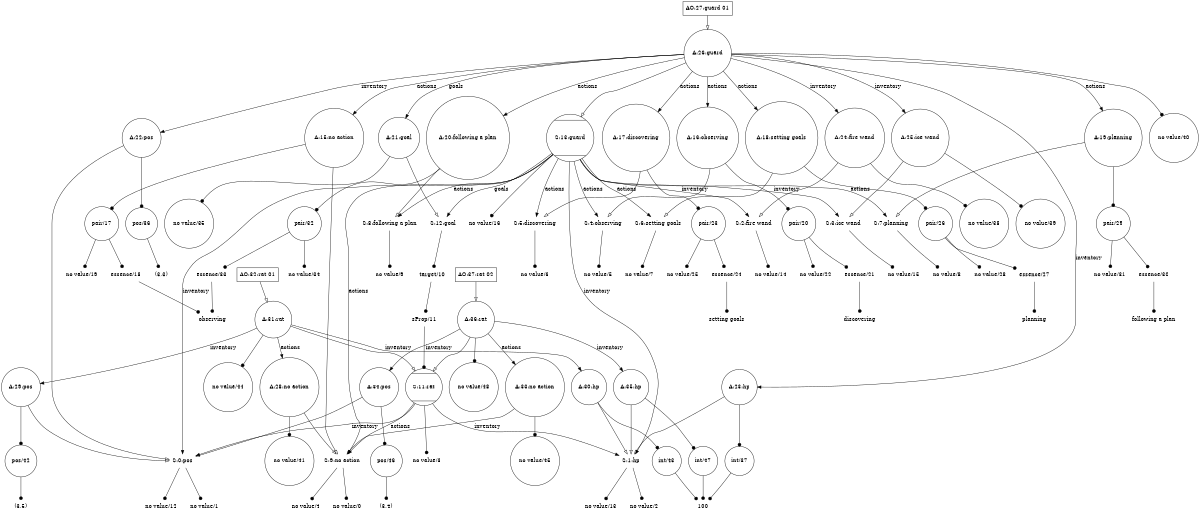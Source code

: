 digraph finite_state_machine {
graph [ dpi = 600 ];
size="8,5";
node [shape=Mcircle];
node [shape=plaintext];
"S:9:no action" -> "no value/0" [arrowhead=dot];
node [shape=Mcircle];
node [shape=plaintext];
"S:0:pos" -> "no value/1" [arrowhead=dot];
node [shape=Mcircle];
node [shape=plaintext];
"S:1:hp" -> "no value/2" [arrowhead=dot];
node [shape=Mcircle];

"S:11:rat" -> "S:9:no action" [label="actions"];
"S:11:rat" -> "S:0:pos" [label="inventory"];
"S:11:rat" -> "S:1:hp" [label="inventory"];

node [shape=plaintext];

"S:11:rat" -> "no value/3" [arrowhead=dot];


node [shape=Mcircle];
node [shape=plaintext];
"S:9:no action" -> "no value/4" [arrowhead=dot];
node [shape=Mcircle];
node [shape=plaintext];
"S:4:observing" -> "no value/5" [arrowhead=dot];
node [shape=Mcircle];
node [shape=plaintext];
"S:5:discovering" -> "no value/6" [arrowhead=dot];
node [shape=Mcircle];
node [shape=plaintext];
"S:6:setting goals" -> "no value/7" [arrowhead=dot];
node [shape=Mcircle];
node [shape=plaintext];
"S:7:planning" -> "no value/8" [arrowhead=dot];
node [shape=Mcircle];
node [shape=plaintext];
"S:8:following a plan" -> "no value/9" [arrowhead=dot];
node [shape=Mcircle];
node [shape=plaintext];
"S:12:goal" -> "target/10" [arrowhead=dot];
"target/10" -> "sProp/11" [arrowhead=dot];
"sProp/11" -> "S:11:rat" [arrowhead=dot];
node [shape=Mcircle];
node [shape=plaintext];
"S:0:pos" -> "no value/12" [arrowhead=dot];
node [shape=Mcircle];
node [shape=plaintext];
"S:1:hp" -> "no value/13" [arrowhead=dot];
node [shape=Mcircle];
node [shape=plaintext];
"S:2:fire wand" -> "no value/14" [arrowhead=dot];
node [shape=Mcircle];
node [shape=plaintext];
"S:3:ice wand" -> "no value/15" [arrowhead=dot];
node [shape=Mcircle];

"S:13:guard" -> "S:9:no action" [label="actions"];
"S:13:guard" -> "S:4:observing" [label="actions"];
"S:13:guard" -> "S:5:discovering" [label="actions"];
"S:13:guard" -> "S:6:setting goals" [label="actions"];
"S:13:guard" -> "S:7:planning" [label="actions"];
"S:13:guard" -> "S:8:following a plan" [label="actions"];
"S:13:guard" -> "S:12:goal" [label="goals"];
"S:13:guard" -> "S:0:pos" [label="inventory"];
"S:13:guard" -> "S:1:hp" [label="inventory"];
"S:13:guard" -> "S:2:fire wand" [label="inventory"];
"S:13:guard" -> "S:3:ice wand" [label="inventory"];

node [shape=plaintext];

"S:13:guard" -> "no value/16" [arrowhead=dot];


node [shape=Mcircle];

node [shape=circle];

"A:15:no action" -> "S:9:no action" [arrowhead=onormal];

"A:15:no action" -> "pair/17" [arrowhead=dot];

node [shape=plaintext];

"pair/17" -> "essence/18" [arrowhead=dot];
"pair/17" -> "no value/19" [arrowhead=dot];
"essence/18" -> "observing" [arrowhead=dot];

node [shape=circle];

"A:16:observing" -> "S:4:observing" [arrowhead=onormal];

"A:16:observing" -> "pair/20" [arrowhead=dot];

node [shape=plaintext];

"pair/20" -> "essence/21" [arrowhead=dot];
"pair/20" -> "no value/22" [arrowhead=dot];
"essence/21" -> "discovering" [arrowhead=dot];

node [shape=circle];

"A:17:discovering" -> "S:5:discovering" [arrowhead=onormal];

"A:17:discovering" -> "pair/23" [arrowhead=dot];

node [shape=plaintext];

"pair/23" -> "essence/24" [arrowhead=dot];
"pair/23" -> "no value/25" [arrowhead=dot];
"essence/24" -> "setting goals" [arrowhead=dot];

node [shape=circle];

"A:18:setting goals" -> "S:6:setting goals" [arrowhead=onormal];

"A:18:setting goals" -> "pair/26" [arrowhead=dot];

node [shape=plaintext];

"pair/26" -> "essence/27" [arrowhead=dot];
"pair/26" -> "no value/28" [arrowhead=dot];
"essence/27" -> "planning" [arrowhead=dot];

node [shape=circle];

"A:19:planning" -> "S:7:planning" [arrowhead=onormal];

"A:19:planning" -> "pair/29" [arrowhead=dot];

node [shape=plaintext];

"pair/29" -> "essence/30" [arrowhead=dot];
"pair/29" -> "no value/31" [arrowhead=dot];
"essence/30" -> "following a plan" [arrowhead=dot];

node [shape=circle];

"A:20:following a plan" -> "S:8:following a plan" [arrowhead=onormal];

"A:20:following a plan" -> "pair/32" [arrowhead=dot];

node [shape=plaintext];

"pair/32" -> "essence/33" [arrowhead=dot];
"pair/32" -> "no value/34" [arrowhead=dot];
"essence/33" -> "observing" [arrowhead=dot];

node [shape=circle];

"A:21:goal" -> "S:12:goal" [arrowhead=onormal];

"A:21:goal" -> "no value/35" [arrowhead=dot];

node [shape=plaintext];


node [shape=circle];

"A:22:pos" -> "S:0:pos" [arrowhead=onormal];

"A:22:pos" -> "pos/36" [arrowhead=dot];

node [shape=plaintext];

"pos/36" -> "(3,3)" [arrowhead=dot];

node [shape=circle];

"A:23:hp" -> "S:1:hp" [arrowhead=onormal];

"A:23:hp" -> "int/37" [arrowhead=dot];

node [shape=plaintext];

"int/37" -> "100" [arrowhead=dot];

node [shape=circle];

"A:24:fire wand" -> "S:2:fire wand" [arrowhead=onormal];

"A:24:fire wand" -> "no value/38" [arrowhead=dot];

node [shape=plaintext];


node [shape=circle];

"A:25:ice wand" -> "S:3:ice wand" [arrowhead=onormal];

"A:25:ice wand" -> "no value/39" [arrowhead=dot];

node [shape=plaintext];


node [shape=circle];

"A:26:guard" -> "S:13:guard" [arrowhead=onormal];
"A:26:guard" -> "A:15:no action" [label="actions"];
"A:26:guard" -> "A:16:observing" [label="actions"];
"A:26:guard" -> "A:17:discovering" [label="actions"];
"A:26:guard" -> "A:18:setting goals" [label="actions"];
"A:26:guard" -> "A:19:planning" [label="actions"];
"A:26:guard" -> "A:20:following a plan" [label="actions"];
"A:26:guard" -> "A:21:goal" [label="goals"];
"A:26:guard" -> "A:22:pos" [label="inventory"];
"A:26:guard" -> "A:23:hp" [label="inventory"];
"A:26:guard" -> "A:24:fire wand" [label="inventory"];
"A:26:guard" -> "A:25:ice wand" [label="inventory"];

"A:26:guard" -> "no value/40" [arrowhead=dot];

node [shape=plaintext];


node [shape=circle];

node [shape=box];
"AO:27:guard 01" -> "A:26:guard" [arrowhead=onormal];
node [shape=circle];

"A:28:no action" -> "S:9:no action" [arrowhead=onormal];

"A:28:no action" -> "no value/41" [arrowhead=dot];

node [shape=plaintext];


node [shape=circle];

"A:29:pos" -> "S:0:pos" [arrowhead=onormal];

"A:29:pos" -> "pos/42" [arrowhead=dot];

node [shape=plaintext];

"pos/42" -> "(3,5)" [arrowhead=dot];

node [shape=circle];

"A:30:hp" -> "S:1:hp" [arrowhead=onormal];

"A:30:hp" -> "int/43" [arrowhead=dot];

node [shape=plaintext];

"int/43" -> "100" [arrowhead=dot];

node [shape=circle];

"A:31:rat" -> "S:11:rat" [arrowhead=onormal];
"A:31:rat" -> "A:28:no action" [label="actions"];
"A:31:rat" -> "A:29:pos" [label="inventory"];
"A:31:rat" -> "A:30:hp" [label="inventory"];

"A:31:rat" -> "no value/44" [arrowhead=dot];

node [shape=plaintext];


node [shape=circle];

node [shape=box];
"AO:32:rat 01" -> "A:31:rat" [arrowhead=onormal];
node [shape=circle];

"A:33:no action" -> "S:9:no action" [arrowhead=onormal];

"A:33:no action" -> "no value/45" [arrowhead=dot];

node [shape=plaintext];


node [shape=circle];

"A:34:pos" -> "S:0:pos" [arrowhead=onormal];

"A:34:pos" -> "pos/46" [arrowhead=dot];

node [shape=plaintext];

"pos/46" -> "(3,4)" [arrowhead=dot];

node [shape=circle];

"A:35:hp" -> "S:1:hp" [arrowhead=onormal];

"A:35:hp" -> "int/47" [arrowhead=dot];

node [shape=plaintext];

"int/47" -> "100" [arrowhead=dot];

node [shape=circle];

"A:36:rat" -> "S:11:rat" [arrowhead=onormal];
"A:36:rat" -> "A:33:no action" [label="actions"];
"A:36:rat" -> "A:34:pos" [label="inventory"];
"A:36:rat" -> "A:35:hp" [label="inventory"];

"A:36:rat" -> "no value/48" [arrowhead=dot];

node [shape=plaintext];


node [shape=circle];

node [shape=box];
"AO:37:rat 02" -> "A:36:rat" [arrowhead=onormal];
}